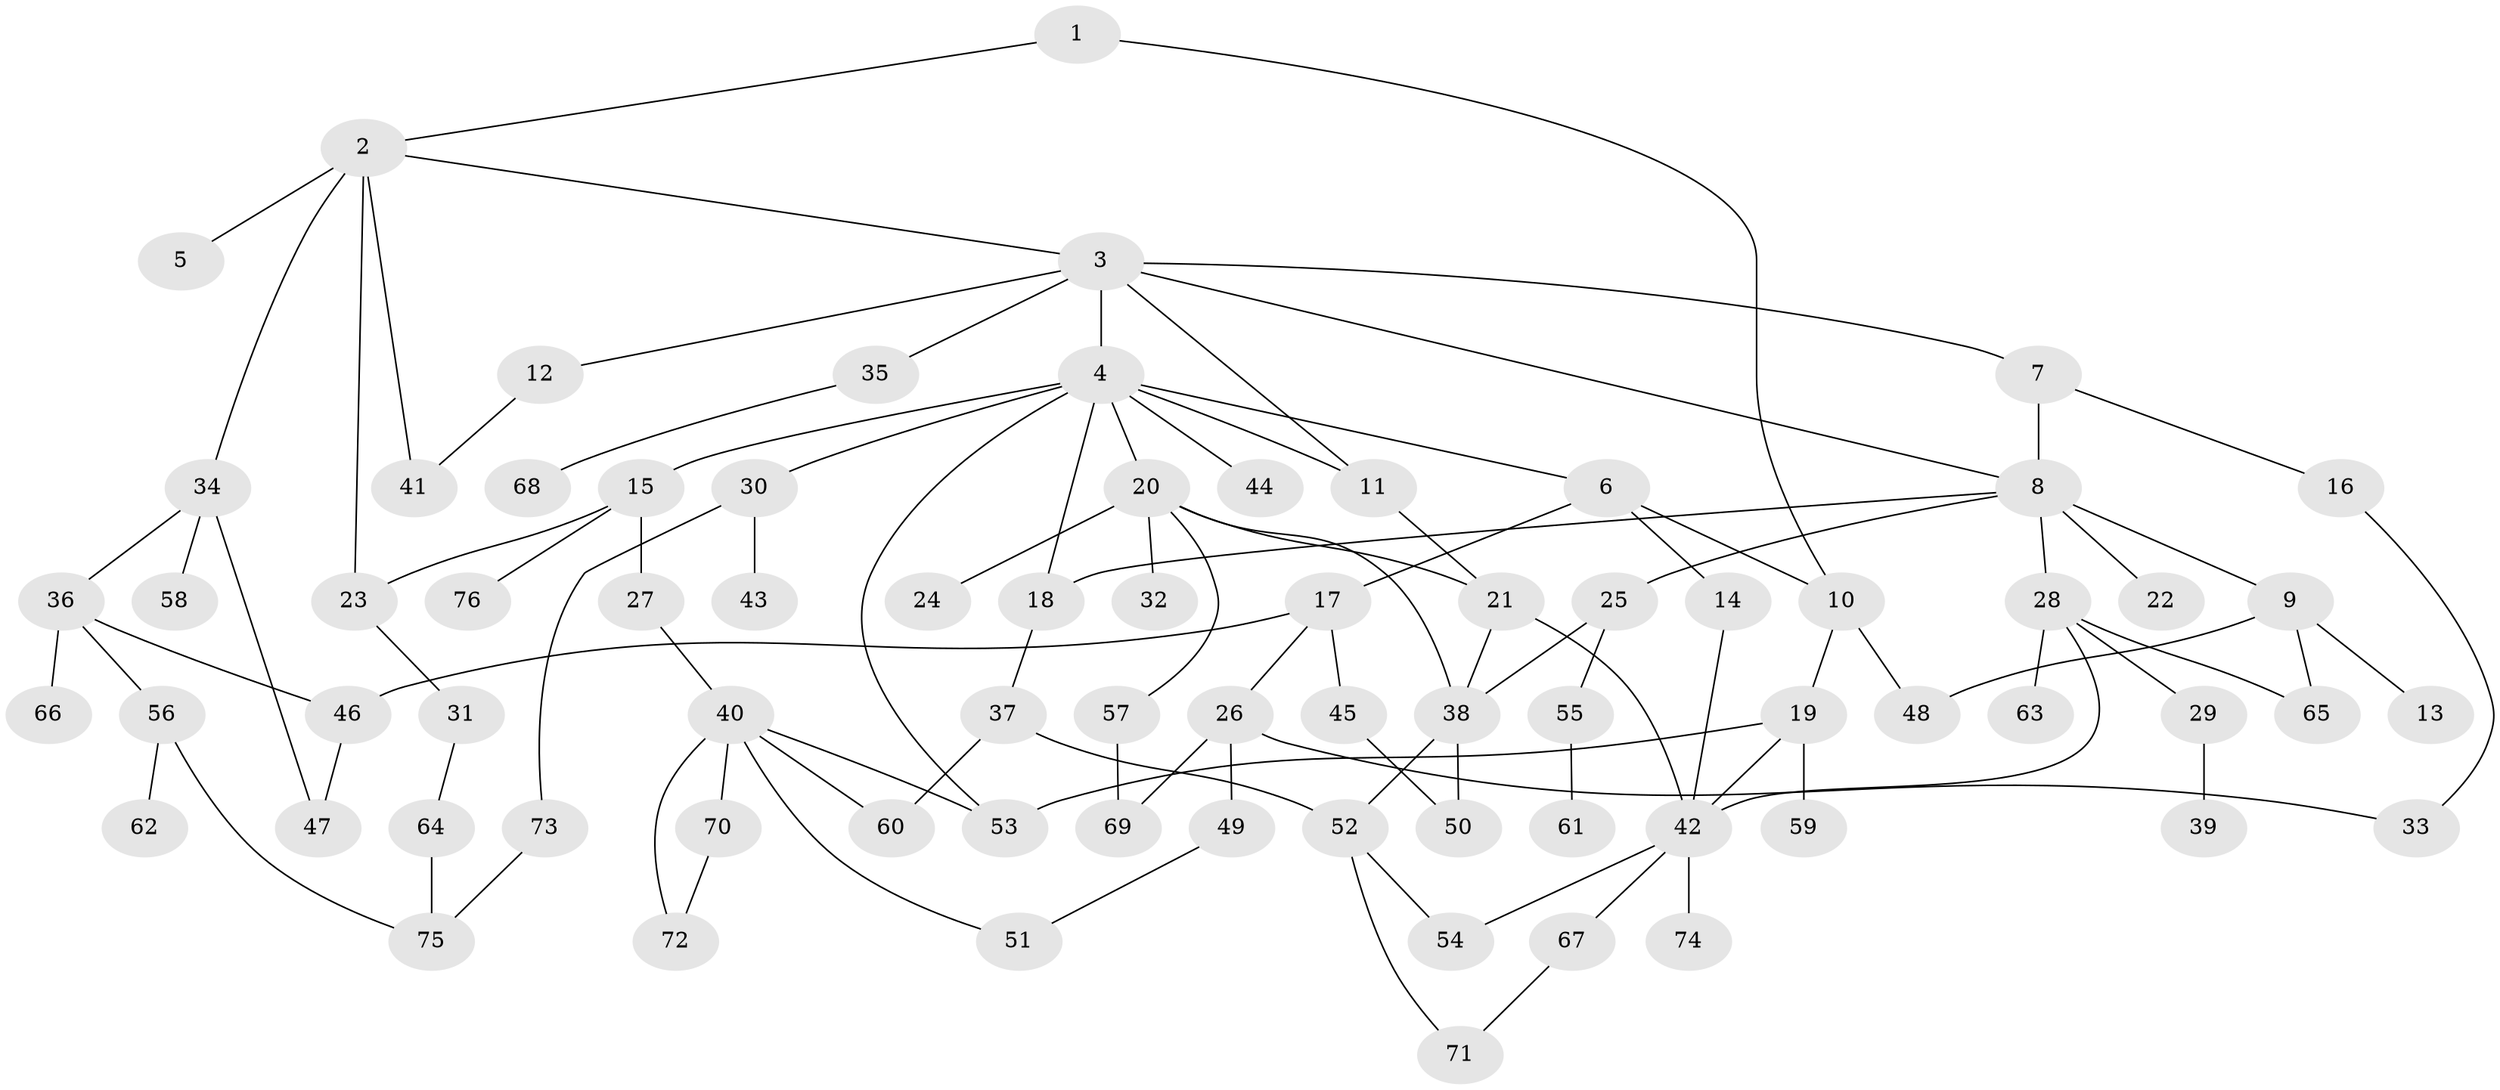 // Generated by graph-tools (version 1.1) at 2025/34/03/09/25 02:34:06]
// undirected, 76 vertices, 104 edges
graph export_dot {
graph [start="1"]
  node [color=gray90,style=filled];
  1;
  2;
  3;
  4;
  5;
  6;
  7;
  8;
  9;
  10;
  11;
  12;
  13;
  14;
  15;
  16;
  17;
  18;
  19;
  20;
  21;
  22;
  23;
  24;
  25;
  26;
  27;
  28;
  29;
  30;
  31;
  32;
  33;
  34;
  35;
  36;
  37;
  38;
  39;
  40;
  41;
  42;
  43;
  44;
  45;
  46;
  47;
  48;
  49;
  50;
  51;
  52;
  53;
  54;
  55;
  56;
  57;
  58;
  59;
  60;
  61;
  62;
  63;
  64;
  65;
  66;
  67;
  68;
  69;
  70;
  71;
  72;
  73;
  74;
  75;
  76;
  1 -- 2;
  1 -- 10;
  2 -- 3;
  2 -- 5;
  2 -- 23;
  2 -- 34;
  2 -- 41;
  3 -- 4;
  3 -- 7;
  3 -- 8;
  3 -- 12;
  3 -- 35;
  3 -- 11;
  4 -- 6;
  4 -- 11;
  4 -- 15;
  4 -- 20;
  4 -- 30;
  4 -- 44;
  4 -- 18;
  4 -- 53;
  6 -- 14;
  6 -- 17;
  6 -- 10;
  7 -- 16;
  7 -- 8;
  8 -- 9;
  8 -- 18;
  8 -- 22;
  8 -- 25;
  8 -- 28;
  9 -- 13;
  9 -- 48;
  9 -- 65;
  10 -- 19;
  10 -- 48;
  11 -- 21;
  12 -- 41;
  14 -- 42;
  15 -- 27;
  15 -- 76;
  15 -- 23;
  16 -- 33;
  17 -- 26;
  17 -- 45;
  17 -- 46;
  18 -- 37;
  19 -- 53;
  19 -- 59;
  19 -- 42;
  20 -- 21;
  20 -- 24;
  20 -- 32;
  20 -- 57;
  20 -- 38;
  21 -- 38;
  21 -- 42;
  23 -- 31;
  25 -- 55;
  25 -- 38;
  26 -- 49;
  26 -- 69;
  26 -- 33;
  27 -- 40;
  28 -- 29;
  28 -- 63;
  28 -- 42;
  28 -- 65;
  29 -- 39;
  30 -- 43;
  30 -- 73;
  31 -- 64;
  34 -- 36;
  34 -- 58;
  34 -- 47;
  35 -- 68;
  36 -- 56;
  36 -- 66;
  36 -- 46;
  37 -- 60;
  37 -- 52;
  38 -- 50;
  38 -- 52;
  40 -- 70;
  40 -- 53;
  40 -- 60;
  40 -- 72;
  40 -- 51;
  42 -- 67;
  42 -- 74;
  42 -- 54;
  45 -- 50;
  46 -- 47;
  49 -- 51;
  52 -- 54;
  52 -- 71;
  55 -- 61;
  56 -- 62;
  56 -- 75;
  57 -- 69;
  64 -- 75;
  67 -- 71;
  70 -- 72;
  73 -- 75;
}
